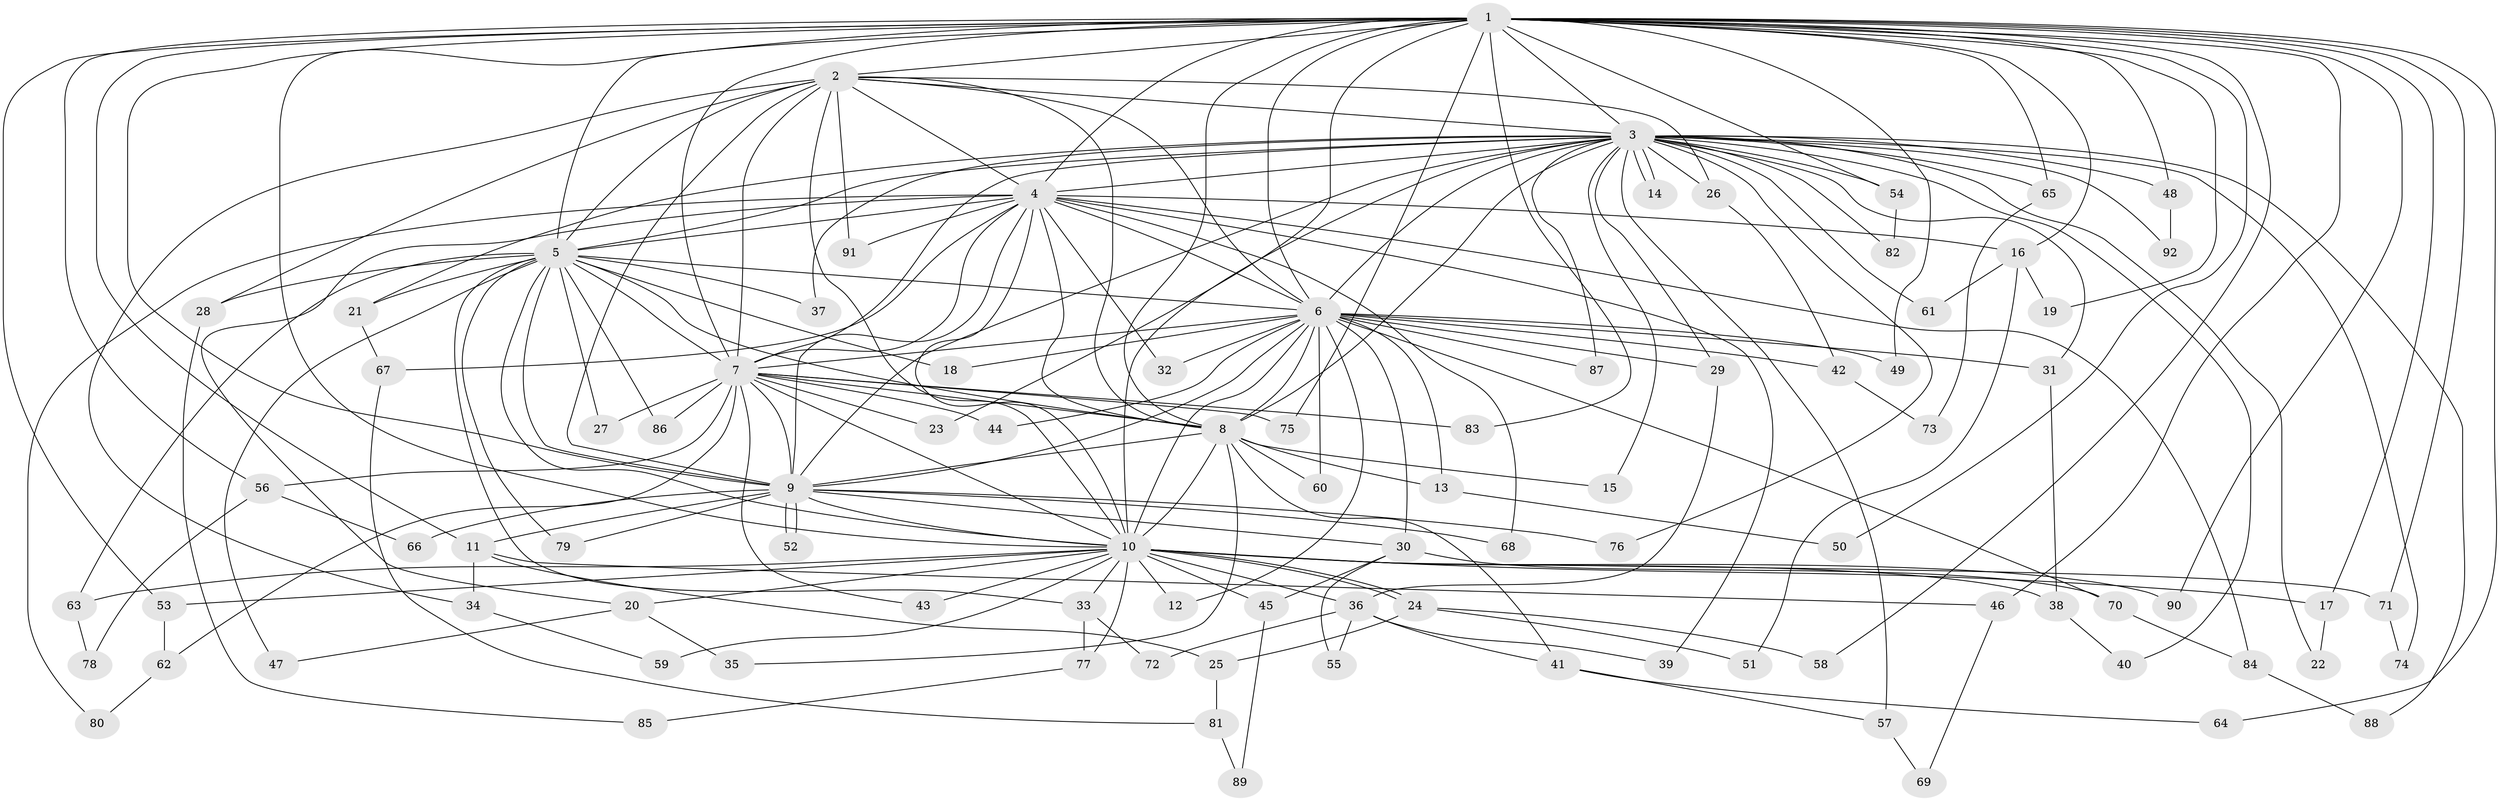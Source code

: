 // coarse degree distribution, {14: 0.021739130434782608, 10: 0.043478260869565216, 23: 0.021739130434782608, 13: 0.06521739130434782, 21: 0.021739130434782608, 18: 0.021739130434782608, 6: 0.021739130434782608, 2: 0.34782608695652173, 1: 0.043478260869565216, 12: 0.021739130434782608, 4: 0.13043478260869565, 3: 0.21739130434782608, 9: 0.021739130434782608}
// Generated by graph-tools (version 1.1) at 2025/50/03/04/25 22:50:00]
// undirected, 92 vertices, 209 edges
graph export_dot {
  node [color=gray90,style=filled];
  1;
  2;
  3;
  4;
  5;
  6;
  7;
  8;
  9;
  10;
  11;
  12;
  13;
  14;
  15;
  16;
  17;
  18;
  19;
  20;
  21;
  22;
  23;
  24;
  25;
  26;
  27;
  28;
  29;
  30;
  31;
  32;
  33;
  34;
  35;
  36;
  37;
  38;
  39;
  40;
  41;
  42;
  43;
  44;
  45;
  46;
  47;
  48;
  49;
  50;
  51;
  52;
  53;
  54;
  55;
  56;
  57;
  58;
  59;
  60;
  61;
  62;
  63;
  64;
  65;
  66;
  67;
  68;
  69;
  70;
  71;
  72;
  73;
  74;
  75;
  76;
  77;
  78;
  79;
  80;
  81;
  82;
  83;
  84;
  85;
  86;
  87;
  88;
  89;
  90;
  91;
  92;
  1 -- 2;
  1 -- 3;
  1 -- 4;
  1 -- 5;
  1 -- 6;
  1 -- 7;
  1 -- 8;
  1 -- 9;
  1 -- 10;
  1 -- 11;
  1 -- 16;
  1 -- 17;
  1 -- 19;
  1 -- 23;
  1 -- 46;
  1 -- 48;
  1 -- 49;
  1 -- 50;
  1 -- 53;
  1 -- 54;
  1 -- 56;
  1 -- 58;
  1 -- 64;
  1 -- 65;
  1 -- 71;
  1 -- 75;
  1 -- 83;
  1 -- 90;
  2 -- 3;
  2 -- 4;
  2 -- 5;
  2 -- 6;
  2 -- 7;
  2 -- 8;
  2 -- 9;
  2 -- 10;
  2 -- 26;
  2 -- 28;
  2 -- 34;
  2 -- 91;
  3 -- 4;
  3 -- 5;
  3 -- 6;
  3 -- 7;
  3 -- 8;
  3 -- 9;
  3 -- 10;
  3 -- 14;
  3 -- 14;
  3 -- 15;
  3 -- 21;
  3 -- 22;
  3 -- 26;
  3 -- 29;
  3 -- 31;
  3 -- 37;
  3 -- 40;
  3 -- 48;
  3 -- 54;
  3 -- 57;
  3 -- 61;
  3 -- 65;
  3 -- 74;
  3 -- 76;
  3 -- 82;
  3 -- 87;
  3 -- 88;
  3 -- 92;
  4 -- 5;
  4 -- 6;
  4 -- 7;
  4 -- 8;
  4 -- 9;
  4 -- 10;
  4 -- 16;
  4 -- 20;
  4 -- 32;
  4 -- 39;
  4 -- 67;
  4 -- 68;
  4 -- 80;
  4 -- 84;
  4 -- 91;
  5 -- 6;
  5 -- 7;
  5 -- 8;
  5 -- 9;
  5 -- 10;
  5 -- 18;
  5 -- 21;
  5 -- 27;
  5 -- 28;
  5 -- 33;
  5 -- 37;
  5 -- 47;
  5 -- 63;
  5 -- 79;
  5 -- 86;
  6 -- 7;
  6 -- 8;
  6 -- 9;
  6 -- 10;
  6 -- 12;
  6 -- 13;
  6 -- 18;
  6 -- 29;
  6 -- 30;
  6 -- 31;
  6 -- 32;
  6 -- 42;
  6 -- 44;
  6 -- 49;
  6 -- 60;
  6 -- 70;
  6 -- 87;
  7 -- 8;
  7 -- 9;
  7 -- 10;
  7 -- 23;
  7 -- 27;
  7 -- 43;
  7 -- 44;
  7 -- 56;
  7 -- 62;
  7 -- 75;
  7 -- 83;
  7 -- 86;
  8 -- 9;
  8 -- 10;
  8 -- 13;
  8 -- 15;
  8 -- 35;
  8 -- 41;
  8 -- 60;
  9 -- 10;
  9 -- 11;
  9 -- 30;
  9 -- 52;
  9 -- 52;
  9 -- 66;
  9 -- 68;
  9 -- 76;
  9 -- 79;
  10 -- 12;
  10 -- 17;
  10 -- 20;
  10 -- 24;
  10 -- 24;
  10 -- 33;
  10 -- 36;
  10 -- 38;
  10 -- 43;
  10 -- 45;
  10 -- 53;
  10 -- 59;
  10 -- 63;
  10 -- 71;
  10 -- 77;
  10 -- 90;
  11 -- 25;
  11 -- 34;
  11 -- 46;
  13 -- 50;
  16 -- 19;
  16 -- 51;
  16 -- 61;
  17 -- 22;
  20 -- 35;
  20 -- 47;
  21 -- 67;
  24 -- 25;
  24 -- 51;
  24 -- 58;
  25 -- 81;
  26 -- 42;
  28 -- 85;
  29 -- 36;
  30 -- 45;
  30 -- 55;
  30 -- 70;
  31 -- 38;
  33 -- 72;
  33 -- 77;
  34 -- 59;
  36 -- 39;
  36 -- 41;
  36 -- 55;
  36 -- 72;
  38 -- 40;
  41 -- 57;
  41 -- 64;
  42 -- 73;
  45 -- 89;
  46 -- 69;
  48 -- 92;
  53 -- 62;
  54 -- 82;
  56 -- 66;
  56 -- 78;
  57 -- 69;
  62 -- 80;
  63 -- 78;
  65 -- 73;
  67 -- 81;
  70 -- 84;
  71 -- 74;
  77 -- 85;
  81 -- 89;
  84 -- 88;
}
